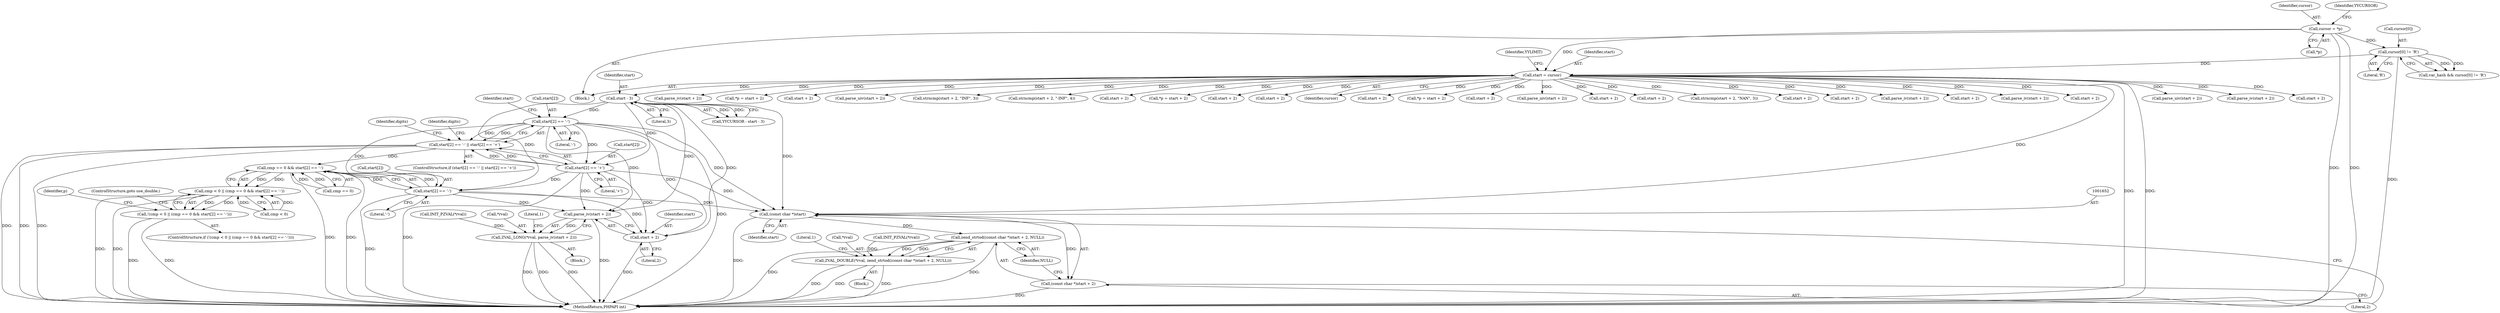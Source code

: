 digraph "0_php-src_16b3003ffc6393e250f069aa28a78dc5a2c064b2_0@array" {
"1002008" [label="(Call,start[2] == '-')"];
"1002003" [label="(Call,start - 3)"];
"1000142" [label="(Call,start = cursor)"];
"1000133" [label="(Call,cursor[0] != 'R')"];
"1000119" [label="(Call,cursor = *p)"];
"1001651" [label="(Call,(const char *)start)"];
"1001649" [label="(Call,zend_strtod((const char *)start + 2, NULL))"];
"1001646" [label="(Call,ZVAL_DOUBLE(*rval, zend_strtod((const char *)start + 2, NULL)))"];
"1001650" [label="(Call,(const char *)start + 2)"];
"1002007" [label="(Call,start[2] == '-' || start[2] == '+')"];
"1002052" [label="(Call,cmp == 0 && start[2] == '-')"];
"1002048" [label="(Call,cmp < 0 || (cmp == 0 && start[2] == '-'))"];
"1002047" [label="(Call,!(cmp < 0 || (cmp == 0 && start[2] == '-')))"];
"1002013" [label="(Call,start[2] == '+')"];
"1002056" [label="(Call,start[2] == '-')"];
"1002076" [label="(Call,parse_iv(start + 2))"];
"1002073" [label="(Call,ZVAL_LONG(*rval, parse_iv(start + 2)))"];
"1002077" [label="(Call,start + 2)"];
"1000120" [label="(Identifier,cursor)"];
"1001657" [label="(Literal,1)"];
"1000490" [label="(Call,parse_uiv(start + 2))"];
"1002380" [label="(Call,parse_iv(start + 2))"];
"1000491" [label="(Call,start + 2)"];
"1001651" [label="(Call,(const char *)start)"];
"1002121" [label="(Call,parse_iv(start + 2))"];
"1001997" [label="(Block,)"];
"1001297" [label="(Call,*p = start + 2)"];
"1001653" [label="(Identifier,start)"];
"1002073" [label="(Call,ZVAL_LONG(*rval, parse_iv(start + 2)))"];
"1001878" [label="(Call,start + 2)"];
"1001283" [label="(Call,parse_uiv(start + 2))"];
"1001877" [label="(Call,strncmp(start + 2, \"INF\", 3))"];
"1002001" [label="(Call,YYCURSOR - start - 3)"];
"1002062" [label="(ControlStructure,goto use_double;)"];
"1001891" [label="(Call,strncmp(start + 2, \"-INF\", 4))"];
"1001284" [label="(Call,start + 2)"];
"1001647" [label="(Call,*rval)"];
"1002017" [label="(Literal,'+')"];
"1000508" [label="(Call,*p = start + 2)"];
"1000137" [label="(Literal,'R')"];
"1002046" [label="(ControlStructure,if (!(cmp < 0 || (cmp == 0 && start[2] == '-'))))"];
"1002007" [label="(Call,start[2] == '-' || start[2] == '+')"];
"1001637" [label="(Block,)"];
"1001655" [label="(Identifier,NULL)"];
"1002056" [label="(Call,start[2] == '-')"];
"1002381" [label="(Call,start + 2)"];
"1000143" [label="(Identifier,start)"];
"1002070" [label="(Call,INIT_PZVAL(*rval))"];
"1002077" [label="(Call,start + 2)"];
"1002006" [label="(ControlStructure,if (start[2] == '-' || start[2] == '+'))"];
"1000511" [label="(Call,start + 2)"];
"1001643" [label="(Call,INIT_PZVAL(*rval))"];
"1000134" [label="(Call,cursor[0])"];
"1002020" [label="(Identifier,digits)"];
"1001654" [label="(Literal,2)"];
"1000144" [label="(Identifier,cursor)"];
"1002015" [label="(Identifier,start)"];
"1002048" [label="(Call,cmp < 0 || (cmp == 0 && start[2] == '-'))"];
"1002423" [label="(MethodReturn,PHPAPI int)"];
"1002023" [label="(Identifier,digits)"];
"1002013" [label="(Call,start[2] == '+')"];
"1002078" [label="(Identifier,start)"];
"1001128" [label="(Call,start + 2)"];
"1000151" [label="(Identifier,YYLIMIT)"];
"1001125" [label="(Call,*p = start + 2)"];
"1002003" [label="(Call,start - 3)"];
"1002238" [label="(Call,start + 2)"];
"1002053" [label="(Call,cmp == 0)"];
"1002074" [label="(Call,*rval)"];
"1002009" [label="(Call,start[2])"];
"1002052" [label="(Call,cmp == 0 && start[2] == '-')"];
"1002060" [label="(Literal,'-')"];
"1001111" [label="(Call,parse_uiv(start + 2))"];
"1002004" [label="(Identifier,start)"];
"1000131" [label="(Call,var_hash && cursor[0] != 'R')"];
"1001646" [label="(Call,ZVAL_DOUBLE(*rval, zend_strtod((const char *)start + 2, NULL)))"];
"1002005" [label="(Literal,3)"];
"1002008" [label="(Call,start[2] == '-')"];
"1002122" [label="(Call,start + 2)"];
"1001864" [label="(Call,start + 2)"];
"1002047" [label="(Call,!(cmp < 0 || (cmp == 0 && start[2] == '-')))"];
"1001863" [label="(Call,strncmp(start + 2, \"NAN\", 3))"];
"1002049" [label="(Call,cmp < 0)"];
"1000142" [label="(Call,start = cursor)"];
"1002068" [label="(Identifier,p)"];
"1001112" [label="(Call,start + 2)"];
"1002081" [label="(Literal,1)"];
"1000121" [label="(Call,*p)"];
"1000985" [label="(Call,start + 2)"];
"1002014" [label="(Call,start[2])"];
"1000984" [label="(Call,parse_iv(start + 2))"];
"1000119" [label="(Call,cursor = *p)"];
"1002012" [label="(Literal,'-')"];
"1002076" [label="(Call,parse_iv(start + 2))"];
"1000125" [label="(Identifier,YYCURSOR)"];
"1002079" [label="(Literal,2)"];
"1001300" [label="(Call,start + 2)"];
"1001649" [label="(Call,zend_strtod((const char *)start + 2, NULL))"];
"1000133" [label="(Call,cursor[0] != 'R')"];
"1001650" [label="(Call,(const char *)start + 2)"];
"1002237" [label="(Call,parse_iv(start + 2))"];
"1001892" [label="(Call,start + 2)"];
"1002057" [label="(Call,start[2])"];
"1000110" [label="(Block,)"];
"1002008" -> "1002007"  [label="AST: "];
"1002008" -> "1002012"  [label="CFG: "];
"1002009" -> "1002008"  [label="AST: "];
"1002012" -> "1002008"  [label="AST: "];
"1002015" -> "1002008"  [label="CFG: "];
"1002007" -> "1002008"  [label="CFG: "];
"1002008" -> "1002423"  [label="DDG: "];
"1002008" -> "1001651"  [label="DDG: "];
"1002008" -> "1002007"  [label="DDG: "];
"1002008" -> "1002007"  [label="DDG: "];
"1002003" -> "1002008"  [label="DDG: "];
"1002008" -> "1002013"  [label="DDG: "];
"1002008" -> "1002056"  [label="DDG: "];
"1002008" -> "1002076"  [label="DDG: "];
"1002008" -> "1002077"  [label="DDG: "];
"1002003" -> "1002001"  [label="AST: "];
"1002003" -> "1002005"  [label="CFG: "];
"1002004" -> "1002003"  [label="AST: "];
"1002005" -> "1002003"  [label="AST: "];
"1002001" -> "1002003"  [label="CFG: "];
"1002003" -> "1001651"  [label="DDG: "];
"1002003" -> "1002001"  [label="DDG: "];
"1002003" -> "1002001"  [label="DDG: "];
"1000142" -> "1002003"  [label="DDG: "];
"1002003" -> "1002013"  [label="DDG: "];
"1002003" -> "1002056"  [label="DDG: "];
"1002003" -> "1002076"  [label="DDG: "];
"1002003" -> "1002077"  [label="DDG: "];
"1000142" -> "1000110"  [label="AST: "];
"1000142" -> "1000144"  [label="CFG: "];
"1000143" -> "1000142"  [label="AST: "];
"1000144" -> "1000142"  [label="AST: "];
"1000151" -> "1000142"  [label="CFG: "];
"1000142" -> "1002423"  [label="DDG: "];
"1000142" -> "1002423"  [label="DDG: "];
"1000133" -> "1000142"  [label="DDG: "];
"1000119" -> "1000142"  [label="DDG: "];
"1000142" -> "1000490"  [label="DDG: "];
"1000142" -> "1000491"  [label="DDG: "];
"1000142" -> "1000508"  [label="DDG: "];
"1000142" -> "1000511"  [label="DDG: "];
"1000142" -> "1000984"  [label="DDG: "];
"1000142" -> "1000985"  [label="DDG: "];
"1000142" -> "1001111"  [label="DDG: "];
"1000142" -> "1001112"  [label="DDG: "];
"1000142" -> "1001125"  [label="DDG: "];
"1000142" -> "1001128"  [label="DDG: "];
"1000142" -> "1001283"  [label="DDG: "];
"1000142" -> "1001284"  [label="DDG: "];
"1000142" -> "1001297"  [label="DDG: "];
"1000142" -> "1001300"  [label="DDG: "];
"1000142" -> "1001651"  [label="DDG: "];
"1000142" -> "1001863"  [label="DDG: "];
"1000142" -> "1001864"  [label="DDG: "];
"1000142" -> "1001877"  [label="DDG: "];
"1000142" -> "1001878"  [label="DDG: "];
"1000142" -> "1001891"  [label="DDG: "];
"1000142" -> "1001892"  [label="DDG: "];
"1000142" -> "1002121"  [label="DDG: "];
"1000142" -> "1002122"  [label="DDG: "];
"1000142" -> "1002237"  [label="DDG: "];
"1000142" -> "1002238"  [label="DDG: "];
"1000142" -> "1002380"  [label="DDG: "];
"1000142" -> "1002381"  [label="DDG: "];
"1000133" -> "1000131"  [label="AST: "];
"1000133" -> "1000137"  [label="CFG: "];
"1000134" -> "1000133"  [label="AST: "];
"1000137" -> "1000133"  [label="AST: "];
"1000131" -> "1000133"  [label="CFG: "];
"1000133" -> "1002423"  [label="DDG: "];
"1000133" -> "1000131"  [label="DDG: "];
"1000133" -> "1000131"  [label="DDG: "];
"1000119" -> "1000133"  [label="DDG: "];
"1000119" -> "1000110"  [label="AST: "];
"1000119" -> "1000121"  [label="CFG: "];
"1000120" -> "1000119"  [label="AST: "];
"1000121" -> "1000119"  [label="AST: "];
"1000125" -> "1000119"  [label="CFG: "];
"1000119" -> "1002423"  [label="DDG: "];
"1000119" -> "1002423"  [label="DDG: "];
"1001651" -> "1001650"  [label="AST: "];
"1001651" -> "1001653"  [label="CFG: "];
"1001652" -> "1001651"  [label="AST: "];
"1001653" -> "1001651"  [label="AST: "];
"1001654" -> "1001651"  [label="CFG: "];
"1001651" -> "1002423"  [label="DDG: "];
"1001651" -> "1001649"  [label="DDG: "];
"1001651" -> "1001650"  [label="DDG: "];
"1002056" -> "1001651"  [label="DDG: "];
"1002013" -> "1001651"  [label="DDG: "];
"1001649" -> "1001646"  [label="AST: "];
"1001649" -> "1001655"  [label="CFG: "];
"1001650" -> "1001649"  [label="AST: "];
"1001655" -> "1001649"  [label="AST: "];
"1001646" -> "1001649"  [label="CFG: "];
"1001649" -> "1002423"  [label="DDG: "];
"1001649" -> "1002423"  [label="DDG: "];
"1001649" -> "1001646"  [label="DDG: "];
"1001649" -> "1001646"  [label="DDG: "];
"1001646" -> "1001637"  [label="AST: "];
"1001647" -> "1001646"  [label="AST: "];
"1001657" -> "1001646"  [label="CFG: "];
"1001646" -> "1002423"  [label="DDG: "];
"1001646" -> "1002423"  [label="DDG: "];
"1001646" -> "1002423"  [label="DDG: "];
"1001643" -> "1001646"  [label="DDG: "];
"1001650" -> "1001654"  [label="CFG: "];
"1001654" -> "1001650"  [label="AST: "];
"1001655" -> "1001650"  [label="CFG: "];
"1001650" -> "1002423"  [label="DDG: "];
"1002007" -> "1002006"  [label="AST: "];
"1002007" -> "1002013"  [label="CFG: "];
"1002013" -> "1002007"  [label="AST: "];
"1002020" -> "1002007"  [label="CFG: "];
"1002023" -> "1002007"  [label="CFG: "];
"1002007" -> "1002423"  [label="DDG: "];
"1002007" -> "1002423"  [label="DDG: "];
"1002007" -> "1002423"  [label="DDG: "];
"1002013" -> "1002007"  [label="DDG: "];
"1002013" -> "1002007"  [label="DDG: "];
"1002007" -> "1002052"  [label="DDG: "];
"1002052" -> "1002048"  [label="AST: "];
"1002052" -> "1002053"  [label="CFG: "];
"1002052" -> "1002056"  [label="CFG: "];
"1002053" -> "1002052"  [label="AST: "];
"1002056" -> "1002052"  [label="AST: "];
"1002048" -> "1002052"  [label="CFG: "];
"1002052" -> "1002423"  [label="DDG: "];
"1002052" -> "1002423"  [label="DDG: "];
"1002052" -> "1002048"  [label="DDG: "];
"1002052" -> "1002048"  [label="DDG: "];
"1002053" -> "1002052"  [label="DDG: "];
"1002053" -> "1002052"  [label="DDG: "];
"1002056" -> "1002052"  [label="DDG: "];
"1002056" -> "1002052"  [label="DDG: "];
"1002048" -> "1002047"  [label="AST: "];
"1002048" -> "1002049"  [label="CFG: "];
"1002049" -> "1002048"  [label="AST: "];
"1002047" -> "1002048"  [label="CFG: "];
"1002048" -> "1002423"  [label="DDG: "];
"1002048" -> "1002423"  [label="DDG: "];
"1002048" -> "1002047"  [label="DDG: "];
"1002048" -> "1002047"  [label="DDG: "];
"1002049" -> "1002048"  [label="DDG: "];
"1002049" -> "1002048"  [label="DDG: "];
"1002047" -> "1002046"  [label="AST: "];
"1002062" -> "1002047"  [label="CFG: "];
"1002068" -> "1002047"  [label="CFG: "];
"1002047" -> "1002423"  [label="DDG: "];
"1002047" -> "1002423"  [label="DDG: "];
"1002013" -> "1002017"  [label="CFG: "];
"1002014" -> "1002013"  [label="AST: "];
"1002017" -> "1002013"  [label="AST: "];
"1002013" -> "1002423"  [label="DDG: "];
"1002013" -> "1002056"  [label="DDG: "];
"1002013" -> "1002076"  [label="DDG: "];
"1002013" -> "1002077"  [label="DDG: "];
"1002056" -> "1002060"  [label="CFG: "];
"1002057" -> "1002056"  [label="AST: "];
"1002060" -> "1002056"  [label="AST: "];
"1002056" -> "1002423"  [label="DDG: "];
"1002056" -> "1002076"  [label="DDG: "];
"1002056" -> "1002077"  [label="DDG: "];
"1002076" -> "1002073"  [label="AST: "];
"1002076" -> "1002077"  [label="CFG: "];
"1002077" -> "1002076"  [label="AST: "];
"1002073" -> "1002076"  [label="CFG: "];
"1002076" -> "1002423"  [label="DDG: "];
"1002076" -> "1002073"  [label="DDG: "];
"1002073" -> "1001997"  [label="AST: "];
"1002074" -> "1002073"  [label="AST: "];
"1002081" -> "1002073"  [label="CFG: "];
"1002073" -> "1002423"  [label="DDG: "];
"1002073" -> "1002423"  [label="DDG: "];
"1002073" -> "1002423"  [label="DDG: "];
"1002070" -> "1002073"  [label="DDG: "];
"1002077" -> "1002079"  [label="CFG: "];
"1002078" -> "1002077"  [label="AST: "];
"1002079" -> "1002077"  [label="AST: "];
"1002077" -> "1002423"  [label="DDG: "];
}
